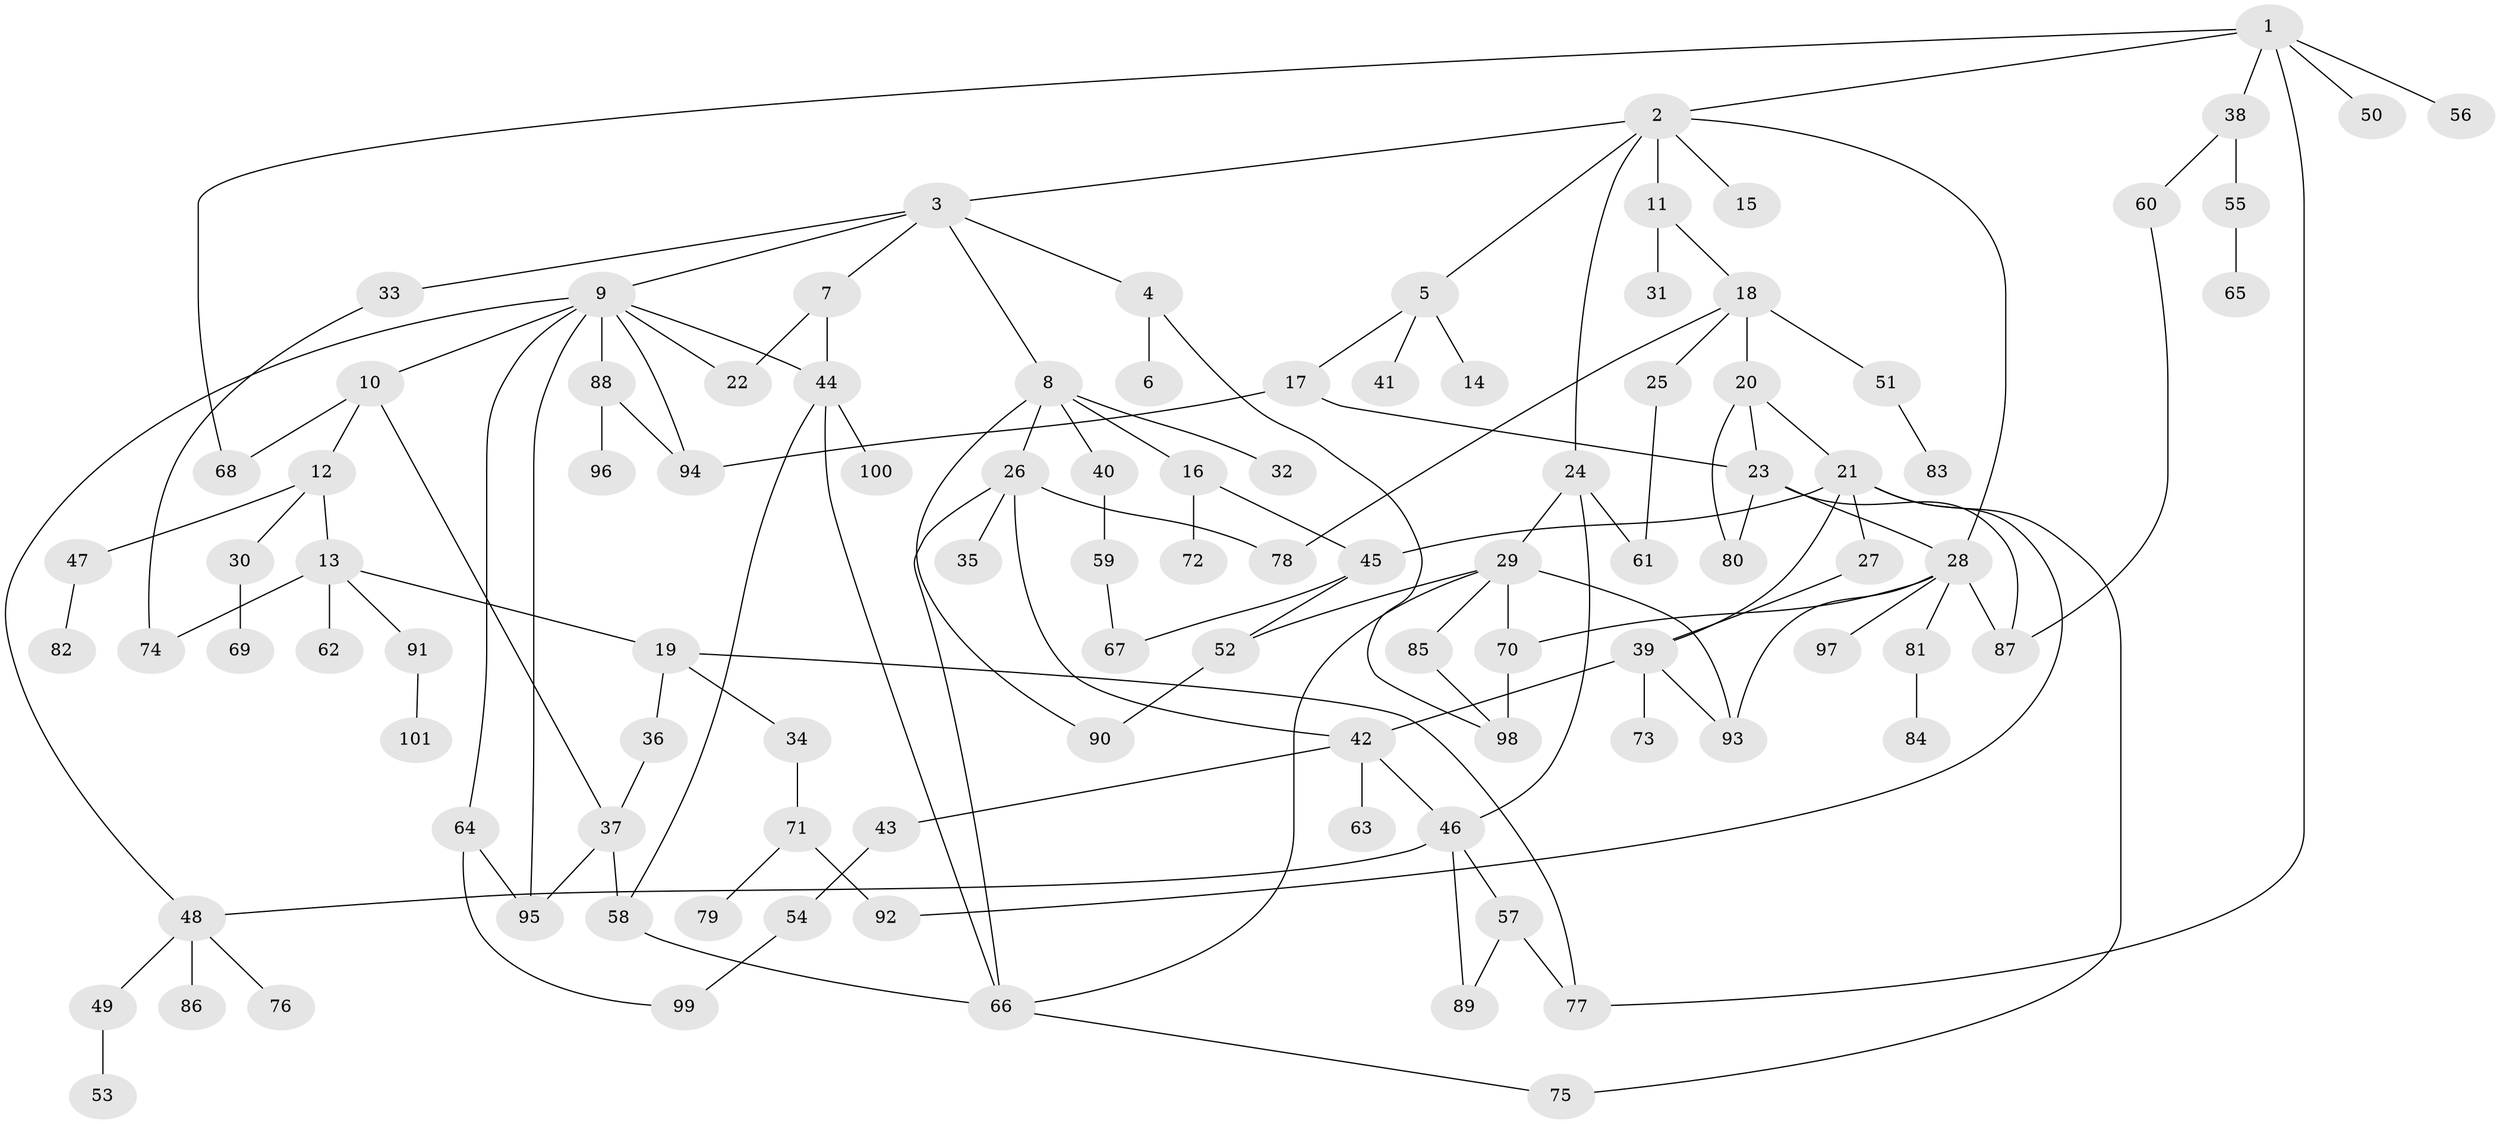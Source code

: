 // coarse degree distribution, {3: 0.0967741935483871, 2: 0.22580645161290322, 4: 0.22580645161290322, 6: 0.16129032258064516, 7: 0.06451612903225806, 5: 0.06451612903225806, 1: 0.16129032258064516}
// Generated by graph-tools (version 1.1) at 2025/36/03/04/25 23:36:09]
// undirected, 101 vertices, 139 edges
graph export_dot {
  node [color=gray90,style=filled];
  1;
  2;
  3;
  4;
  5;
  6;
  7;
  8;
  9;
  10;
  11;
  12;
  13;
  14;
  15;
  16;
  17;
  18;
  19;
  20;
  21;
  22;
  23;
  24;
  25;
  26;
  27;
  28;
  29;
  30;
  31;
  32;
  33;
  34;
  35;
  36;
  37;
  38;
  39;
  40;
  41;
  42;
  43;
  44;
  45;
  46;
  47;
  48;
  49;
  50;
  51;
  52;
  53;
  54;
  55;
  56;
  57;
  58;
  59;
  60;
  61;
  62;
  63;
  64;
  65;
  66;
  67;
  68;
  69;
  70;
  71;
  72;
  73;
  74;
  75;
  76;
  77;
  78;
  79;
  80;
  81;
  82;
  83;
  84;
  85;
  86;
  87;
  88;
  89;
  90;
  91;
  92;
  93;
  94;
  95;
  96;
  97;
  98;
  99;
  100;
  101;
  1 -- 2;
  1 -- 38;
  1 -- 50;
  1 -- 56;
  1 -- 77;
  1 -- 68;
  2 -- 3;
  2 -- 5;
  2 -- 11;
  2 -- 15;
  2 -- 24;
  2 -- 28;
  3 -- 4;
  3 -- 7;
  3 -- 8;
  3 -- 9;
  3 -- 33;
  4 -- 6;
  4 -- 98;
  5 -- 14;
  5 -- 17;
  5 -- 41;
  7 -- 44;
  7 -- 22;
  8 -- 16;
  8 -- 26;
  8 -- 32;
  8 -- 40;
  8 -- 90;
  9 -- 10;
  9 -- 22;
  9 -- 44;
  9 -- 48;
  9 -- 64;
  9 -- 88;
  9 -- 94;
  9 -- 95;
  10 -- 12;
  10 -- 37;
  10 -- 68;
  11 -- 18;
  11 -- 31;
  12 -- 13;
  12 -- 30;
  12 -- 47;
  13 -- 19;
  13 -- 62;
  13 -- 74;
  13 -- 91;
  16 -- 45;
  16 -- 72;
  17 -- 94;
  17 -- 23;
  18 -- 20;
  18 -- 25;
  18 -- 51;
  18 -- 78;
  19 -- 34;
  19 -- 36;
  19 -- 77;
  20 -- 21;
  20 -- 23;
  20 -- 80;
  21 -- 27;
  21 -- 75;
  21 -- 92;
  21 -- 39;
  21 -- 45;
  23 -- 80;
  23 -- 87;
  23 -- 28;
  24 -- 29;
  24 -- 46;
  24 -- 61;
  25 -- 61;
  26 -- 35;
  26 -- 42;
  26 -- 66;
  26 -- 78;
  27 -- 39;
  28 -- 70;
  28 -- 81;
  28 -- 97;
  28 -- 87;
  28 -- 93;
  29 -- 52;
  29 -- 85;
  29 -- 93;
  29 -- 70;
  29 -- 66;
  30 -- 69;
  33 -- 74;
  34 -- 71;
  36 -- 37;
  37 -- 58;
  37 -- 95;
  38 -- 55;
  38 -- 60;
  39 -- 73;
  39 -- 93;
  39 -- 42;
  40 -- 59;
  42 -- 43;
  42 -- 63;
  42 -- 46;
  43 -- 54;
  44 -- 100;
  44 -- 66;
  44 -- 58;
  45 -- 67;
  45 -- 52;
  46 -- 57;
  46 -- 48;
  46 -- 89;
  47 -- 82;
  48 -- 49;
  48 -- 76;
  48 -- 86;
  49 -- 53;
  51 -- 83;
  52 -- 90;
  54 -- 99;
  55 -- 65;
  57 -- 89;
  57 -- 77;
  58 -- 66;
  59 -- 67;
  60 -- 87;
  64 -- 99;
  64 -- 95;
  66 -- 75;
  70 -- 98;
  71 -- 79;
  71 -- 92;
  81 -- 84;
  85 -- 98;
  88 -- 96;
  88 -- 94;
  91 -- 101;
}
